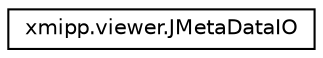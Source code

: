 digraph "Graphical Class Hierarchy"
{
  edge [fontname="Helvetica",fontsize="10",labelfontname="Helvetica",labelfontsize="10"];
  node [fontname="Helvetica",fontsize="10",shape=record];
  rankdir="LR";
  Node0 [label="xmipp.viewer.JMetaDataIO",height=0.2,width=0.4,color="black", fillcolor="white", style="filled",URL="$classxmipp_1_1viewer_1_1JMetaDataIO.html"];
}
